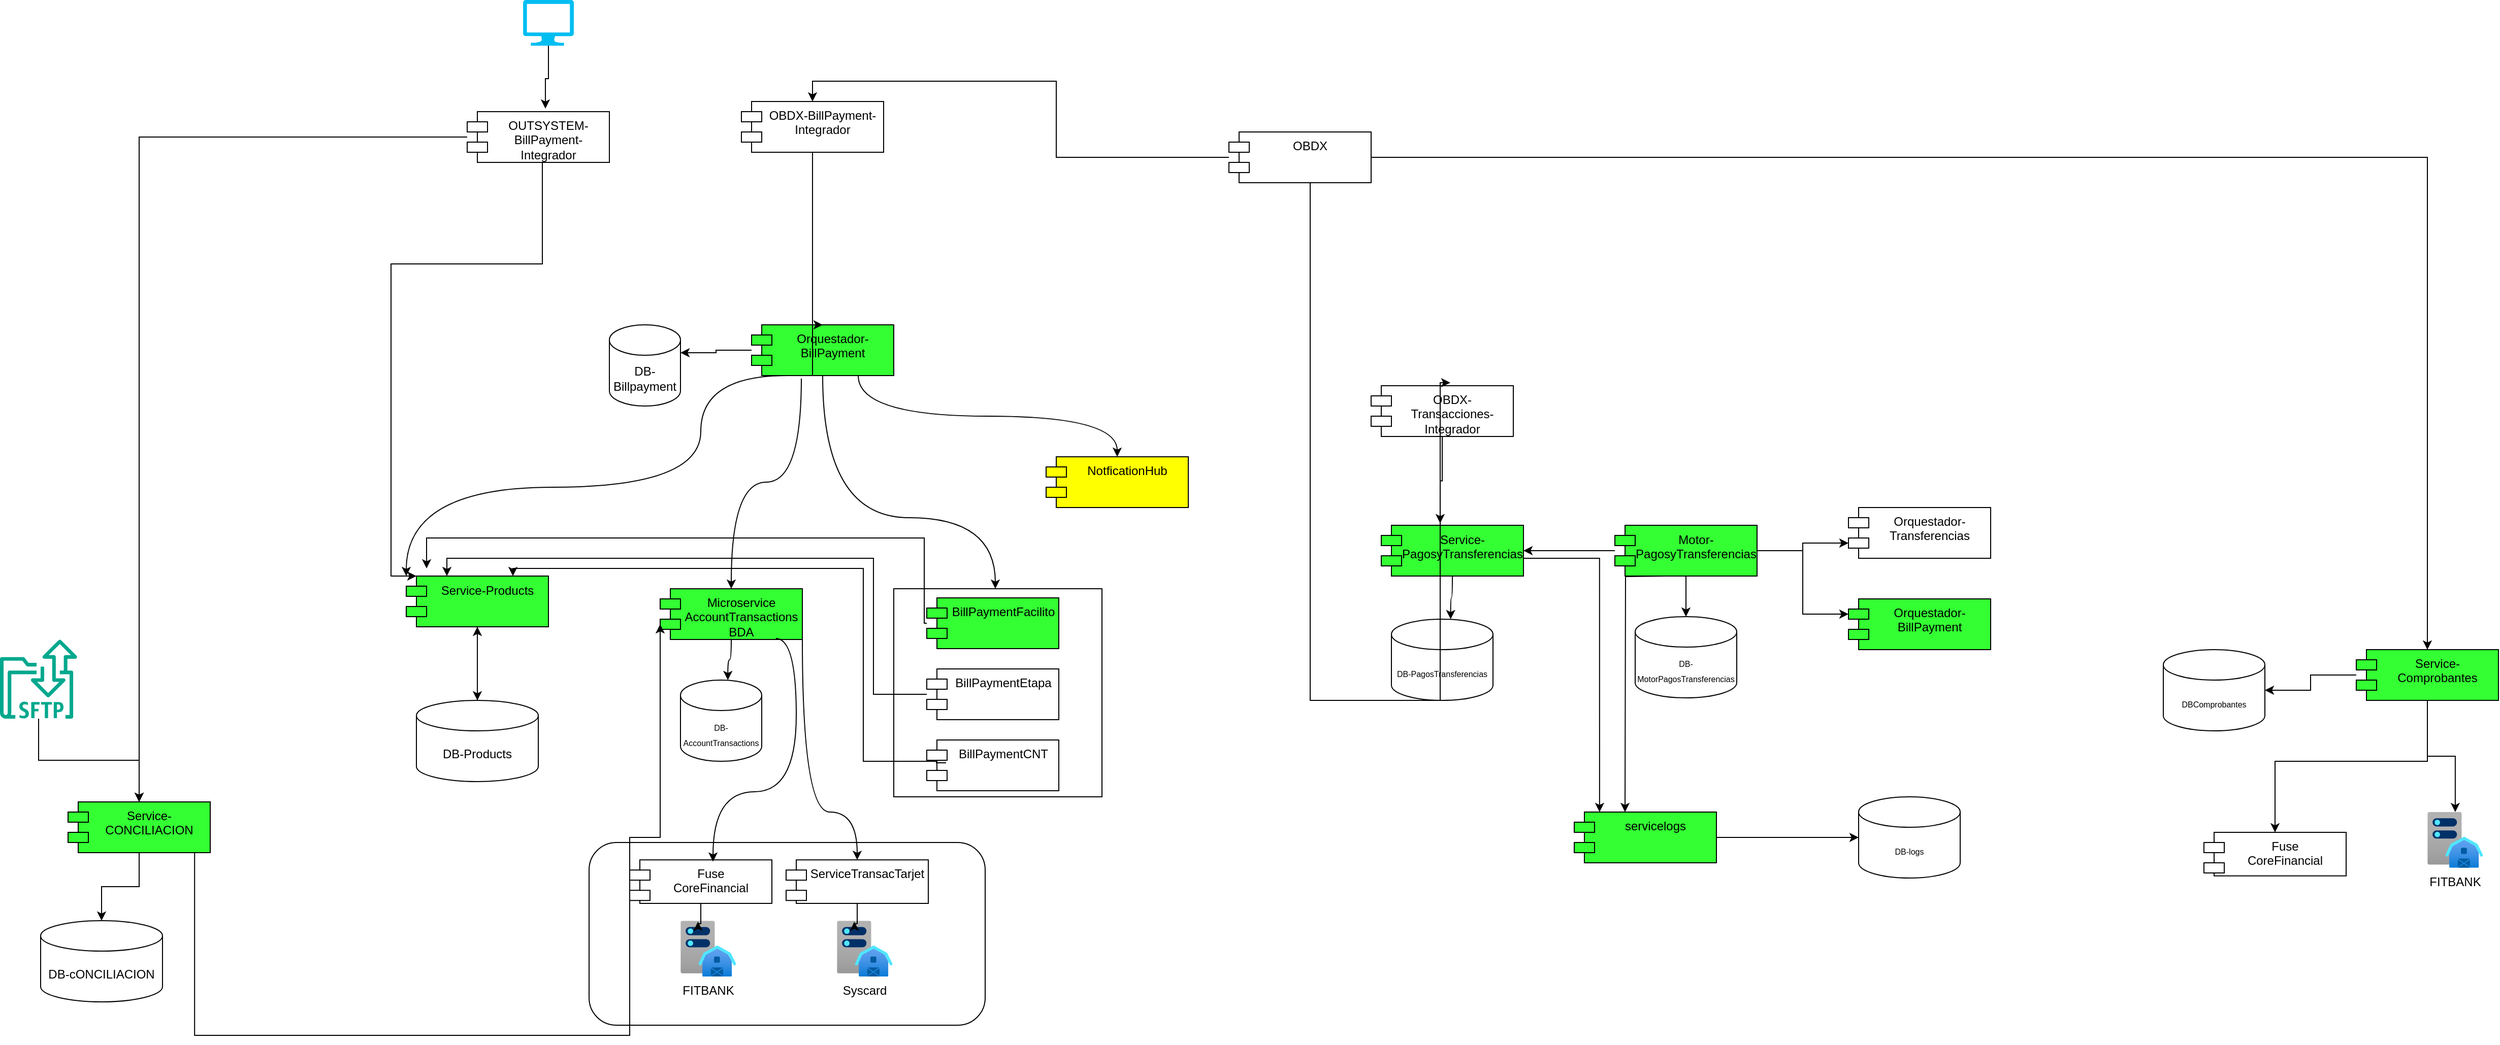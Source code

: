 <mxfile version="26.0.10">
  <diagram name="Página-1" id="XCKeInOInlcj9foHm_Fp">
    <mxGraphModel dx="3316" dy="2133" grid="1" gridSize="10" guides="1" tooltips="1" connect="1" arrows="1" fold="1" page="1" pageScale="1" pageWidth="827" pageHeight="1169" math="0" shadow="0">
      <root>
        <mxCell id="0" />
        <mxCell id="1" parent="0" />
        <mxCell id="2I8H6bCsuLiJTHf2caEf-4" style="edgeStyle=orthogonalEdgeStyle;rounded=0;orthogonalLoop=1;jettySize=auto;html=1;curved=1;exitX=0.25;exitY=1;exitDx=0;exitDy=0;" edge="1" parent="1" source="WF7nc1QoSieEs7M4DVRX-1" target="WF7nc1QoSieEs7M4DVRX-10">
          <mxGeometry relative="1" as="geometry">
            <mxPoint x="360" y="-535" as="sourcePoint" />
            <mxPoint x="30" y="-452" as="targetPoint" />
            <Array as="points">
              <mxPoint x="310" y="-650" />
              <mxPoint x="310" y="-540" />
              <mxPoint x="20" y="-540" />
            </Array>
          </mxGeometry>
        </mxCell>
        <mxCell id="2I8H6bCsuLiJTHf2caEf-5" style="edgeStyle=orthogonalEdgeStyle;rounded=0;orthogonalLoop=1;jettySize=auto;html=1;entryX=0.5;entryY=0;entryDx=0;entryDy=0;exitX=0.35;exitY=1.06;exitDx=0;exitDy=0;curved=1;exitPerimeter=0;" edge="1" parent="1" source="WF7nc1QoSieEs7M4DVRX-1" target="2I8H6bCsuLiJTHf2caEf-1">
          <mxGeometry relative="1" as="geometry" />
        </mxCell>
        <mxCell id="WF7nc1QoSieEs7M4DVRX-1" value="Orquestador-BillPayment" style="shape=module;align=left;spacingLeft=20;align=center;verticalAlign=top;whiteSpace=wrap;html=1;fillColor=light-dark(#33FF33,var(--ge-dark-color, #121212));" vertex="1" parent="1">
          <mxGeometry x="360" y="-700" width="140" height="50" as="geometry" />
        </mxCell>
        <mxCell id="WF7nc1QoSieEs7M4DVRX-2" value="DB-Billpayment" style="shape=cylinder3;whiteSpace=wrap;html=1;boundedLbl=1;backgroundOutline=1;size=15;" vertex="1" parent="1">
          <mxGeometry x="220" y="-700" width="70" height="80" as="geometry" />
        </mxCell>
        <mxCell id="WF7nc1QoSieEs7M4DVRX-8" value="" style="group;fillColor=#33FF33;" vertex="1" connectable="0" parent="1">
          <mxGeometry x="500" y="-440" width="205" height="205" as="geometry" />
        </mxCell>
        <mxCell id="WF7nc1QoSieEs7M4DVRX-7" value="" style="whiteSpace=wrap;html=1;aspect=fixed;" vertex="1" parent="WF7nc1QoSieEs7M4DVRX-8">
          <mxGeometry width="205" height="205" as="geometry" />
        </mxCell>
        <mxCell id="WF7nc1QoSieEs7M4DVRX-4" value="BillPaymentCNT" style="shape=module;align=left;spacingLeft=20;align=center;verticalAlign=top;whiteSpace=wrap;html=1;" vertex="1" parent="WF7nc1QoSieEs7M4DVRX-8">
          <mxGeometry x="32.5" y="149" width="130" height="50" as="geometry" />
        </mxCell>
        <mxCell id="WF7nc1QoSieEs7M4DVRX-5" value="BillPaymentEtapa" style="shape=module;align=left;spacingLeft=20;align=center;verticalAlign=top;whiteSpace=wrap;html=1;" vertex="1" parent="WF7nc1QoSieEs7M4DVRX-8">
          <mxGeometry x="32.5" y="79" width="130" height="50" as="geometry" />
        </mxCell>
        <mxCell id="WF7nc1QoSieEs7M4DVRX-6" value="BillPaymentFacilito" style="shape=module;align=left;spacingLeft=20;align=center;verticalAlign=top;whiteSpace=wrap;html=1;fillColor=light-dark(#33FF33,var(--ge-dark-color, #121212));" vertex="1" parent="WF7nc1QoSieEs7M4DVRX-8">
          <mxGeometry x="32.5" y="9" width="130" height="50" as="geometry" />
        </mxCell>
        <mxCell id="2I8H6bCsuLiJTHf2caEf-83" style="edgeStyle=orthogonalEdgeStyle;rounded=0;orthogonalLoop=1;jettySize=auto;html=1;" edge="1" parent="1" source="WF7nc1QoSieEs7M4DVRX-10" target="WF7nc1QoSieEs7M4DVRX-11">
          <mxGeometry relative="1" as="geometry" />
        </mxCell>
        <mxCell id="WF7nc1QoSieEs7M4DVRX-10" value="Service-Products" style="shape=module;align=left;spacingLeft=20;align=center;verticalAlign=top;whiteSpace=wrap;html=1;fillColor=light-dark(#33FF33,var(--ge-dark-color, #121212));" vertex="1" parent="1">
          <mxGeometry x="20" y="-452.5" width="140" height="50" as="geometry" />
        </mxCell>
        <mxCell id="2I8H6bCsuLiJTHf2caEf-85" value="" style="edgeStyle=orthogonalEdgeStyle;rounded=0;orthogonalLoop=1;jettySize=auto;html=1;" edge="1" parent="1" source="WF7nc1QoSieEs7M4DVRX-11" target="WF7nc1QoSieEs7M4DVRX-10">
          <mxGeometry relative="1" as="geometry" />
        </mxCell>
        <mxCell id="WF7nc1QoSieEs7M4DVRX-11" value="DB-Products" style="shape=cylinder3;whiteSpace=wrap;html=1;boundedLbl=1;backgroundOutline=1;size=15;" vertex="1" parent="1">
          <mxGeometry x="30" y="-330" width="120" height="80" as="geometry" />
        </mxCell>
        <mxCell id="WF7nc1QoSieEs7M4DVRX-13" style="edgeStyle=orthogonalEdgeStyle;rounded=0;orthogonalLoop=1;jettySize=auto;html=1;entryX=1;entryY=0;entryDx=0;entryDy=27.5;entryPerimeter=0;" edge="1" parent="1" source="WF7nc1QoSieEs7M4DVRX-1" target="WF7nc1QoSieEs7M4DVRX-2">
          <mxGeometry relative="1" as="geometry" />
        </mxCell>
        <mxCell id="2I8H6bCsuLiJTHf2caEf-1" value="Microservice&lt;br style=&quot;border-color: var(--border-color);&quot;&gt;AccountTransactions&lt;div&gt;BDA&lt;/div&gt;" style="shape=module;align=left;spacingLeft=20;align=center;verticalAlign=top;whiteSpace=wrap;html=1;fillColor=light-dark(#33FF33,var(--ge-dark-color, #121212));" vertex="1" parent="1">
          <mxGeometry x="270" y="-440" width="140" height="50" as="geometry" />
        </mxCell>
        <mxCell id="2I8H6bCsuLiJTHf2caEf-2" value="&lt;font style=&quot;font-size: 8px;&quot;&gt;DB-AccountTransactions&lt;/font&gt;" style="shape=cylinder3;whiteSpace=wrap;html=1;boundedLbl=1;backgroundOutline=1;size=15;" vertex="1" parent="1">
          <mxGeometry x="290" y="-350" width="80" height="80" as="geometry" />
        </mxCell>
        <mxCell id="2I8H6bCsuLiJTHf2caEf-3" style="edgeStyle=orthogonalEdgeStyle;rounded=0;orthogonalLoop=1;jettySize=auto;html=1;entryX=0.583;entryY=0;entryDx=0;entryDy=0;entryPerimeter=0;curved=1;" edge="1" parent="1" source="2I8H6bCsuLiJTHf2caEf-1" target="2I8H6bCsuLiJTHf2caEf-2">
          <mxGeometry relative="1" as="geometry" />
        </mxCell>
        <mxCell id="2I8H6bCsuLiJTHf2caEf-11" style="edgeStyle=orthogonalEdgeStyle;rounded=0;orthogonalLoop=1;jettySize=auto;html=1;curved=1;exitX=0.5;exitY=1;exitDx=0;exitDy=0;" edge="1" parent="1" source="WF7nc1QoSieEs7M4DVRX-1">
          <mxGeometry relative="1" as="geometry">
            <mxPoint x="600" y="-440" as="targetPoint" />
            <Array as="points">
              <mxPoint x="430" y="-510" />
              <mxPoint x="600" y="-510" />
            </Array>
          </mxGeometry>
        </mxCell>
        <mxCell id="2I8H6bCsuLiJTHf2caEf-14" value="NotficationHub" style="shape=module;align=left;spacingLeft=20;align=center;verticalAlign=top;whiteSpace=wrap;html=1;fillColor=light-dark(#FFFF00,var(--ge-dark-color, #121212));" vertex="1" parent="1">
          <mxGeometry x="650" y="-570" width="140" height="50" as="geometry" />
        </mxCell>
        <mxCell id="2I8H6bCsuLiJTHf2caEf-15" style="edgeStyle=orthogonalEdgeStyle;rounded=0;orthogonalLoop=1;jettySize=auto;html=1;entryX=0.5;entryY=0;entryDx=0;entryDy=0;curved=1;exitX=0.75;exitY=1;exitDx=0;exitDy=0;" edge="1" parent="1" source="WF7nc1QoSieEs7M4DVRX-1" target="2I8H6bCsuLiJTHf2caEf-14">
          <mxGeometry relative="1" as="geometry" />
        </mxCell>
        <mxCell id="2I8H6bCsuLiJTHf2caEf-24" value="" style="group" vertex="1" connectable="0" parent="1">
          <mxGeometry x="200" y="-190" width="390" height="180" as="geometry" />
        </mxCell>
        <mxCell id="2I8H6bCsuLiJTHf2caEf-22" value="" style="rounded=1;whiteSpace=wrap;html=1;" vertex="1" parent="2I8H6bCsuLiJTHf2caEf-24">
          <mxGeometry width="390" height="180" as="geometry" />
        </mxCell>
        <mxCell id="2I8H6bCsuLiJTHf2caEf-8" value="FITBANK" style="aspect=fixed;html=1;points=[];align=center;image;fontSize=12;image=img/lib/azure2/general/Server_Farm.svg;" vertex="1" parent="2I8H6bCsuLiJTHf2caEf-24">
          <mxGeometry x="90" y="77.143" width="54.857" height="54.857" as="geometry" />
        </mxCell>
        <mxCell id="2I8H6bCsuLiJTHf2caEf-16" value="Fuse&lt;br&gt;CoreFinancial" style="shape=module;align=left;spacingLeft=20;align=center;verticalAlign=top;whiteSpace=wrap;html=1;" vertex="1" parent="2I8H6bCsuLiJTHf2caEf-24">
          <mxGeometry x="40" y="17.143" width="140" height="42.857" as="geometry" />
        </mxCell>
        <mxCell id="2I8H6bCsuLiJTHf2caEf-17" style="edgeStyle=orthogonalEdgeStyle;rounded=0;orthogonalLoop=1;jettySize=auto;html=1;entryX=0.313;entryY=0.016;entryDx=0;entryDy=0;entryPerimeter=0;" edge="1" parent="2I8H6bCsuLiJTHf2caEf-24" source="2I8H6bCsuLiJTHf2caEf-16" target="2I8H6bCsuLiJTHf2caEf-8">
          <mxGeometry relative="1" as="geometry" />
        </mxCell>
        <mxCell id="2I8H6bCsuLiJTHf2caEf-18" value="Syscard" style="aspect=fixed;html=1;points=[];align=center;image;fontSize=12;image=img/lib/azure2/general/Server_Farm.svg;" vertex="1" parent="2I8H6bCsuLiJTHf2caEf-24">
          <mxGeometry x="244" y="77.143" width="54.857" height="54.857" as="geometry" />
        </mxCell>
        <mxCell id="2I8H6bCsuLiJTHf2caEf-19" value="ServiceTransacTarjet" style="shape=module;align=left;spacingLeft=20;align=center;verticalAlign=top;whiteSpace=wrap;html=1;" vertex="1" parent="2I8H6bCsuLiJTHf2caEf-24">
          <mxGeometry x="194" y="17.143" width="140" height="42.857" as="geometry" />
        </mxCell>
        <mxCell id="2I8H6bCsuLiJTHf2caEf-20" style="edgeStyle=orthogonalEdgeStyle;rounded=0;orthogonalLoop=1;jettySize=auto;html=1;entryX=0.313;entryY=0.016;entryDx=0;entryDy=0;entryPerimeter=0;" edge="1" parent="2I8H6bCsuLiJTHf2caEf-24" source="2I8H6bCsuLiJTHf2caEf-19" target="2I8H6bCsuLiJTHf2caEf-18">
          <mxGeometry relative="1" as="geometry" />
        </mxCell>
        <mxCell id="2I8H6bCsuLiJTHf2caEf-9" style="edgeStyle=orthogonalEdgeStyle;rounded=0;orthogonalLoop=1;jettySize=auto;html=1;entryX=0.586;entryY=0.04;entryDx=0;entryDy=0;curved=1;exitX=0.814;exitY=0.98;exitDx=0;exitDy=0;exitPerimeter=0;entryPerimeter=0;" edge="1" parent="1" source="2I8H6bCsuLiJTHf2caEf-1" target="2I8H6bCsuLiJTHf2caEf-16">
          <mxGeometry relative="1" as="geometry">
            <mxPoint x="490" y="-579" as="sourcePoint" />
            <mxPoint x="794.98" y="-390" as="targetPoint" />
            <Array as="points">
              <mxPoint x="404" y="-240" />
              <mxPoint x="322" y="-240" />
            </Array>
          </mxGeometry>
        </mxCell>
        <mxCell id="2I8H6bCsuLiJTHf2caEf-23" style="edgeStyle=orthogonalEdgeStyle;rounded=0;orthogonalLoop=1;jettySize=auto;html=1;curved=1;entryX=0.5;entryY=0;entryDx=0;entryDy=0;" edge="1" parent="1" source="2I8H6bCsuLiJTHf2caEf-1" target="2I8H6bCsuLiJTHf2caEf-19">
          <mxGeometry relative="1" as="geometry">
            <Array as="points">
              <mxPoint x="410" y="-220" />
              <mxPoint x="464" y="-220" />
            </Array>
          </mxGeometry>
        </mxCell>
        <mxCell id="2I8H6bCsuLiJTHf2caEf-28" style="edgeStyle=orthogonalEdgeStyle;rounded=0;orthogonalLoop=1;jettySize=auto;html=1;entryX=0.5;entryY=0;entryDx=0;entryDy=0;" edge="1" parent="1" source="2I8H6bCsuLiJTHf2caEf-25" target="2I8H6bCsuLiJTHf2caEf-26">
          <mxGeometry relative="1" as="geometry" />
        </mxCell>
        <mxCell id="2I8H6bCsuLiJTHf2caEf-76" style="edgeStyle=orthogonalEdgeStyle;rounded=0;orthogonalLoop=1;jettySize=auto;html=1;" edge="1" parent="1" source="2I8H6bCsuLiJTHf2caEf-25" target="2I8H6bCsuLiJTHf2caEf-74">
          <mxGeometry relative="1" as="geometry" />
        </mxCell>
        <mxCell id="2I8H6bCsuLiJTHf2caEf-25" value="OBDX" style="shape=module;align=left;spacingLeft=20;align=center;verticalAlign=top;whiteSpace=wrap;html=1;" vertex="1" parent="1">
          <mxGeometry x="830" y="-890" width="140" height="50" as="geometry" />
        </mxCell>
        <mxCell id="2I8H6bCsuLiJTHf2caEf-26" value="OBDX-BillPayment-Integrador" style="shape=module;align=left;spacingLeft=20;align=center;verticalAlign=top;whiteSpace=wrap;html=1;" vertex="1" parent="1">
          <mxGeometry x="350" y="-920" width="140" height="50" as="geometry" />
        </mxCell>
        <mxCell id="2I8H6bCsuLiJTHf2caEf-29" style="edgeStyle=orthogonalEdgeStyle;rounded=0;orthogonalLoop=1;jettySize=auto;html=1;entryX=0.5;entryY=0;entryDx=0;entryDy=0;" edge="1" parent="1" source="2I8H6bCsuLiJTHf2caEf-26" target="WF7nc1QoSieEs7M4DVRX-1">
          <mxGeometry relative="1" as="geometry">
            <Array as="points">
              <mxPoint x="420" y="-650" />
              <mxPoint x="420" y="-650" />
            </Array>
          </mxGeometry>
        </mxCell>
        <mxCell id="2I8H6bCsuLiJTHf2caEf-30" value="OBDX-Transacciones-Integrador" style="shape=module;align=left;spacingLeft=20;align=center;verticalAlign=top;whiteSpace=wrap;html=1;" vertex="1" parent="1">
          <mxGeometry x="970" y="-640" width="140" height="50" as="geometry" />
        </mxCell>
        <mxCell id="2I8H6bCsuLiJTHf2caEf-66" style="edgeStyle=orthogonalEdgeStyle;rounded=0;orthogonalLoop=1;jettySize=auto;html=1;" edge="1" parent="1" source="2I8H6bCsuLiJTHf2caEf-31" target="2I8H6bCsuLiJTHf2caEf-60">
          <mxGeometry relative="1" as="geometry" />
        </mxCell>
        <mxCell id="2I8H6bCsuLiJTHf2caEf-31" value="OUTSYSTEM-BillPayment-Integrador" style="shape=module;align=left;spacingLeft=20;align=center;verticalAlign=top;whiteSpace=wrap;html=1;" vertex="1" parent="1">
          <mxGeometry x="80" y="-910" width="140" height="50" as="geometry" />
        </mxCell>
        <mxCell id="2I8H6bCsuLiJTHf2caEf-32" style="edgeStyle=orthogonalEdgeStyle;rounded=0;orthogonalLoop=1;jettySize=auto;html=1;entryX=0;entryY=0;entryDx=10;entryDy=0;entryPerimeter=0;" edge="1" parent="1" source="2I8H6bCsuLiJTHf2caEf-31" target="WF7nc1QoSieEs7M4DVRX-10">
          <mxGeometry relative="1" as="geometry">
            <mxPoint x="153" y="-440" as="targetPoint" />
            <Array as="points">
              <mxPoint x="154" y="-760" />
              <mxPoint x="5" y="-760" />
            </Array>
          </mxGeometry>
        </mxCell>
        <mxCell id="2I8H6bCsuLiJTHf2caEf-33" value="" style="verticalLabelPosition=bottom;html=1;verticalAlign=top;align=center;strokeColor=none;fillColor=#00BEF2;shape=mxgraph.azure.computer;pointerEvents=1;" vertex="1" parent="1">
          <mxGeometry x="135" y="-1020" width="50" height="45" as="geometry" />
        </mxCell>
        <mxCell id="2I8H6bCsuLiJTHf2caEf-34" style="edgeStyle=orthogonalEdgeStyle;rounded=0;orthogonalLoop=1;jettySize=auto;html=1;entryX=0.55;entryY=-0.06;entryDx=0;entryDy=0;entryPerimeter=0;" edge="1" parent="1" source="2I8H6bCsuLiJTHf2caEf-33" target="2I8H6bCsuLiJTHf2caEf-31">
          <mxGeometry relative="1" as="geometry" />
        </mxCell>
        <mxCell id="2I8H6bCsuLiJTHf2caEf-35" value="Service-PagosyTransferencias" style="shape=module;align=left;spacingLeft=20;align=center;verticalAlign=top;whiteSpace=wrap;html=1;fillColor=light-dark(#33FF33,var(--ge-dark-color, #121212));" vertex="1" parent="1">
          <mxGeometry x="980" y="-502.5" width="140" height="50" as="geometry" />
        </mxCell>
        <mxCell id="2I8H6bCsuLiJTHf2caEf-36" value="&lt;span style=&quot;font-size: 8px;&quot;&gt;DB-PagosTransferencias&lt;/span&gt;" style="shape=cylinder3;whiteSpace=wrap;html=1;boundedLbl=1;backgroundOutline=1;size=15;" vertex="1" parent="1">
          <mxGeometry x="990" y="-410" width="100" height="80" as="geometry" />
        </mxCell>
        <mxCell id="2I8H6bCsuLiJTHf2caEf-37" style="edgeStyle=orthogonalEdgeStyle;rounded=0;orthogonalLoop=1;jettySize=auto;html=1;entryX=0.583;entryY=0;entryDx=0;entryDy=0;entryPerimeter=0;curved=1;" edge="1" parent="1" source="2I8H6bCsuLiJTHf2caEf-35" target="2I8H6bCsuLiJTHf2caEf-36">
          <mxGeometry relative="1" as="geometry" />
        </mxCell>
        <mxCell id="2I8H6bCsuLiJTHf2caEf-39" style="edgeStyle=orthogonalEdgeStyle;rounded=0;orthogonalLoop=1;jettySize=auto;html=1;entryX=1;entryY=0.5;entryDx=0;entryDy=0;" edge="1" parent="1" source="2I8H6bCsuLiJTHf2caEf-38" target="2I8H6bCsuLiJTHf2caEf-35">
          <mxGeometry relative="1" as="geometry" />
        </mxCell>
        <mxCell id="2I8H6bCsuLiJTHf2caEf-43" style="edgeStyle=orthogonalEdgeStyle;rounded=0;orthogonalLoop=1;jettySize=auto;html=1;" edge="1" parent="1" source="2I8H6bCsuLiJTHf2caEf-38" target="2I8H6bCsuLiJTHf2caEf-42">
          <mxGeometry relative="1" as="geometry" />
        </mxCell>
        <mxCell id="2I8H6bCsuLiJTHf2caEf-54" style="edgeStyle=orthogonalEdgeStyle;rounded=0;orthogonalLoop=1;jettySize=auto;html=1;" edge="1" parent="1">
          <mxGeometry relative="1" as="geometry">
            <mxPoint x="1260" y="-452.5" as="sourcePoint" />
            <mxPoint x="1220" y="-220.0" as="targetPoint" />
          </mxGeometry>
        </mxCell>
        <mxCell id="2I8H6bCsuLiJTHf2caEf-38" value="Motor-PagosyTransferencias" style="shape=module;align=left;spacingLeft=20;align=center;verticalAlign=top;whiteSpace=wrap;html=1;fillColor=light-dark(#33FF33,var(--ge-dark-color, #121212));" vertex="1" parent="1">
          <mxGeometry x="1210" y="-502.5" width="140" height="50" as="geometry" />
        </mxCell>
        <mxCell id="2I8H6bCsuLiJTHf2caEf-40" style="edgeStyle=orthogonalEdgeStyle;rounded=0;orthogonalLoop=1;jettySize=auto;html=1;entryX=0.557;entryY=-0.06;entryDx=0;entryDy=0;entryPerimeter=0;" edge="1" parent="1" source="2I8H6bCsuLiJTHf2caEf-25" target="2I8H6bCsuLiJTHf2caEf-30">
          <mxGeometry relative="1" as="geometry">
            <Array as="points">
              <mxPoint x="910" y="-330" />
              <mxPoint x="1038" y="-330" />
            </Array>
          </mxGeometry>
        </mxCell>
        <mxCell id="2I8H6bCsuLiJTHf2caEf-41" style="edgeStyle=orthogonalEdgeStyle;rounded=0;orthogonalLoop=1;jettySize=auto;html=1;entryX=0.414;entryY=-0.04;entryDx=0;entryDy=0;entryPerimeter=0;" edge="1" parent="1" source="2I8H6bCsuLiJTHf2caEf-30" target="2I8H6bCsuLiJTHf2caEf-35">
          <mxGeometry relative="1" as="geometry" />
        </mxCell>
        <mxCell id="2I8H6bCsuLiJTHf2caEf-42" value="&lt;span style=&quot;font-size: 8px;&quot;&gt;DB-MotorPagosTransferencias&lt;/span&gt;" style="shape=cylinder3;whiteSpace=wrap;html=1;boundedLbl=1;backgroundOutline=1;size=15;" vertex="1" parent="1">
          <mxGeometry x="1230" y="-412.5" width="100" height="80" as="geometry" />
        </mxCell>
        <mxCell id="2I8H6bCsuLiJTHf2caEf-45" value="Orquestador-Transferencias" style="shape=module;align=left;spacingLeft=20;align=center;verticalAlign=top;whiteSpace=wrap;html=1;" vertex="1" parent="1">
          <mxGeometry x="1440" y="-520" width="140" height="50" as="geometry" />
        </mxCell>
        <mxCell id="2I8H6bCsuLiJTHf2caEf-46" style="edgeStyle=orthogonalEdgeStyle;rounded=0;orthogonalLoop=1;jettySize=auto;html=1;entryX=0;entryY=0;entryDx=0;entryDy=35;entryPerimeter=0;" edge="1" parent="1" source="2I8H6bCsuLiJTHf2caEf-38" target="2I8H6bCsuLiJTHf2caEf-45">
          <mxGeometry relative="1" as="geometry" />
        </mxCell>
        <mxCell id="2I8H6bCsuLiJTHf2caEf-47" value="Orquestador-BillPayment" style="shape=module;align=left;spacingLeft=20;align=center;verticalAlign=top;whiteSpace=wrap;html=1;fillColor=light-dark(#33FF33,var(--ge-dark-color, #121212));" vertex="1" parent="1">
          <mxGeometry x="1440" y="-430" width="140" height="50" as="geometry" />
        </mxCell>
        <mxCell id="2I8H6bCsuLiJTHf2caEf-48" style="edgeStyle=orthogonalEdgeStyle;rounded=0;orthogonalLoop=1;jettySize=auto;html=1;entryX=0;entryY=0;entryDx=0;entryDy=15;entryPerimeter=0;" edge="1" parent="1" source="2I8H6bCsuLiJTHf2caEf-38" target="2I8H6bCsuLiJTHf2caEf-47">
          <mxGeometry relative="1" as="geometry" />
        </mxCell>
        <mxCell id="2I8H6bCsuLiJTHf2caEf-50" style="edgeStyle=orthogonalEdgeStyle;rounded=0;orthogonalLoop=1;jettySize=auto;html=1;" edge="1" parent="1" source="2I8H6bCsuLiJTHf2caEf-51" target="2I8H6bCsuLiJTHf2caEf-52">
          <mxGeometry relative="1" as="geometry" />
        </mxCell>
        <mxCell id="2I8H6bCsuLiJTHf2caEf-51" value="servicelogs" style="shape=module;align=left;spacingLeft=20;align=center;verticalAlign=top;whiteSpace=wrap;html=1;fillColor=light-dark(#33FF33,var(--ge-dark-color, #121212));" vertex="1" parent="1">
          <mxGeometry x="1170" y="-220" width="140" height="50" as="geometry" />
        </mxCell>
        <mxCell id="2I8H6bCsuLiJTHf2caEf-52" value="&lt;span style=&quot;font-size: 8px;&quot;&gt;DB-logs&lt;/span&gt;" style="shape=cylinder3;whiteSpace=wrap;html=1;boundedLbl=1;backgroundOutline=1;size=15;" vertex="1" parent="1">
          <mxGeometry x="1450" y="-235" width="100" height="80" as="geometry" />
        </mxCell>
        <mxCell id="2I8H6bCsuLiJTHf2caEf-53" style="edgeStyle=orthogonalEdgeStyle;rounded=0;orthogonalLoop=1;jettySize=auto;html=1;entryX=0.321;entryY=0.1;entryDx=0;entryDy=0;entryPerimeter=0;exitX=1;exitY=1;exitDx=0;exitDy=0;" edge="1" parent="1" source="2I8H6bCsuLiJTHf2caEf-35">
          <mxGeometry relative="1" as="geometry">
            <mxPoint x="1100" y="-482.5" as="sourcePoint" />
            <mxPoint x="1194.94" y="-220" as="targetPoint" />
            <Array as="points">
              <mxPoint x="1120" y="-470" />
              <mxPoint x="1195" y="-470" />
            </Array>
          </mxGeometry>
        </mxCell>
        <mxCell id="2I8H6bCsuLiJTHf2caEf-55" style="edgeStyle=orthogonalEdgeStyle;rounded=0;orthogonalLoop=1;jettySize=auto;html=1;" edge="1" parent="1" source="WF7nc1QoSieEs7M4DVRX-6">
          <mxGeometry relative="1" as="geometry">
            <mxPoint x="40" y="-460" as="targetPoint" />
            <Array as="points">
              <mxPoint x="530" y="-406" />
              <mxPoint x="530" y="-490" />
              <mxPoint x="40" y="-490" />
            </Array>
          </mxGeometry>
        </mxCell>
        <mxCell id="2I8H6bCsuLiJTHf2caEf-56" style="edgeStyle=orthogonalEdgeStyle;rounded=0;orthogonalLoop=1;jettySize=auto;html=1;" edge="1" parent="1" source="WF7nc1QoSieEs7M4DVRX-5" target="WF7nc1QoSieEs7M4DVRX-10">
          <mxGeometry relative="1" as="geometry">
            <Array as="points">
              <mxPoint x="480" y="-336" />
              <mxPoint x="480" y="-470" />
              <mxPoint x="60" y="-470" />
            </Array>
          </mxGeometry>
        </mxCell>
        <mxCell id="2I8H6bCsuLiJTHf2caEf-57" style="edgeStyle=orthogonalEdgeStyle;rounded=0;orthogonalLoop=1;jettySize=auto;html=1;entryX=0.75;entryY=0;entryDx=0;entryDy=0;exitX=0.146;exitY=0.449;exitDx=0;exitDy=0;exitPerimeter=0;" edge="1" parent="1" source="WF7nc1QoSieEs7M4DVRX-4" target="WF7nc1QoSieEs7M4DVRX-10">
          <mxGeometry relative="1" as="geometry">
            <mxPoint x="542.5" y="-325.923" as="sourcePoint" />
            <mxPoint x="110" y="-460" as="targetPoint" />
            <Array as="points">
              <mxPoint x="542" y="-269" />
              <mxPoint x="470" y="-270" />
              <mxPoint x="470" y="-460" />
              <mxPoint x="100" y="-460" />
            </Array>
          </mxGeometry>
        </mxCell>
        <mxCell id="2I8H6bCsuLiJTHf2caEf-62" style="edgeStyle=orthogonalEdgeStyle;rounded=0;orthogonalLoop=1;jettySize=auto;html=1;" edge="1" parent="1" source="2I8H6bCsuLiJTHf2caEf-60" target="2I8H6bCsuLiJTHf2caEf-61">
          <mxGeometry relative="1" as="geometry" />
        </mxCell>
        <mxCell id="2I8H6bCsuLiJTHf2caEf-63" style="edgeStyle=orthogonalEdgeStyle;rounded=0;orthogonalLoop=1;jettySize=auto;html=1;entryX=0;entryY=0;entryDx=0;entryDy=35;entryPerimeter=0;exitX=0.89;exitY=0.937;exitDx=0;exitDy=0;exitPerimeter=0;" edge="1" parent="1" source="2I8H6bCsuLiJTHf2caEf-60" target="2I8H6bCsuLiJTHf2caEf-1">
          <mxGeometry relative="1" as="geometry">
            <mxPoint x="-313" y="64.92" as="sourcePoint" />
            <mxPoint x="220" y="39.92" as="targetPoint" />
            <Array as="points">
              <mxPoint x="-188" />
              <mxPoint x="240" />
              <mxPoint x="240" y="-195" />
            </Array>
          </mxGeometry>
        </mxCell>
        <mxCell id="2I8H6bCsuLiJTHf2caEf-60" value="Service-CONCILIACION" style="shape=module;align=left;spacingLeft=20;align=center;verticalAlign=top;whiteSpace=wrap;html=1;fillColor=light-dark(#33FF33,var(--ge-dark-color, #121212));" vertex="1" parent="1">
          <mxGeometry x="-313" y="-230" width="140" height="50" as="geometry" />
        </mxCell>
        <mxCell id="2I8H6bCsuLiJTHf2caEf-61" value="DB-cONCILIACION" style="shape=cylinder3;whiteSpace=wrap;html=1;boundedLbl=1;backgroundOutline=1;size=15;" vertex="1" parent="1">
          <mxGeometry x="-340" y="-113" width="120" height="80" as="geometry" />
        </mxCell>
        <mxCell id="2I8H6bCsuLiJTHf2caEf-65" style="edgeStyle=orthogonalEdgeStyle;rounded=0;orthogonalLoop=1;jettySize=auto;html=1;" edge="1" parent="1" source="2I8H6bCsuLiJTHf2caEf-64" target="2I8H6bCsuLiJTHf2caEf-60">
          <mxGeometry relative="1" as="geometry" />
        </mxCell>
        <mxCell id="2I8H6bCsuLiJTHf2caEf-64" value="" style="sketch=0;outlineConnect=0;fontColor=#232F3E;gradientColor=none;fillColor=#01A88D;strokeColor=none;dashed=0;verticalLabelPosition=bottom;verticalAlign=top;align=center;html=1;fontSize=12;fontStyle=0;aspect=fixed;shape=mxgraph.aws4.transfer_for_sftp_resource;" vertex="1" parent="1">
          <mxGeometry x="-380" y="-390" width="76" height="78" as="geometry" />
        </mxCell>
        <mxCell id="2I8H6bCsuLiJTHf2caEf-80" style="edgeStyle=orthogonalEdgeStyle;rounded=0;orthogonalLoop=1;jettySize=auto;html=1;entryX=0.5;entryY=0;entryDx=0;entryDy=0;" edge="1" parent="1" source="2I8H6bCsuLiJTHf2caEf-74" target="2I8H6bCsuLiJTHf2caEf-79">
          <mxGeometry relative="1" as="geometry">
            <Array as="points">
              <mxPoint x="2010" y="-270" />
              <mxPoint x="1860" y="-270" />
            </Array>
          </mxGeometry>
        </mxCell>
        <mxCell id="2I8H6bCsuLiJTHf2caEf-81" style="edgeStyle=orthogonalEdgeStyle;rounded=0;orthogonalLoop=1;jettySize=auto;html=1;" edge="1" parent="1" source="2I8H6bCsuLiJTHf2caEf-74" target="2I8H6bCsuLiJTHf2caEf-78">
          <mxGeometry relative="1" as="geometry" />
        </mxCell>
        <mxCell id="2I8H6bCsuLiJTHf2caEf-74" value="Service-Comprobantes" style="shape=module;align=left;spacingLeft=20;align=center;verticalAlign=top;whiteSpace=wrap;html=1;fillColor=light-dark(#33FF33,var(--ge-dark-color, #121212));" vertex="1" parent="1">
          <mxGeometry x="1940" y="-380" width="140" height="50" as="geometry" />
        </mxCell>
        <mxCell id="2I8H6bCsuLiJTHf2caEf-75" value="&lt;span style=&quot;font-size: 8px;&quot;&gt;DBComprobantes&lt;/span&gt;" style="shape=cylinder3;whiteSpace=wrap;html=1;boundedLbl=1;backgroundOutline=1;size=15;" vertex="1" parent="1">
          <mxGeometry x="1750" y="-380" width="100" height="80" as="geometry" />
        </mxCell>
        <mxCell id="2I8H6bCsuLiJTHf2caEf-77" style="edgeStyle=orthogonalEdgeStyle;rounded=0;orthogonalLoop=1;jettySize=auto;html=1;entryX=1;entryY=0.5;entryDx=0;entryDy=0;entryPerimeter=0;" edge="1" parent="1" source="2I8H6bCsuLiJTHf2caEf-74" target="2I8H6bCsuLiJTHf2caEf-75">
          <mxGeometry relative="1" as="geometry" />
        </mxCell>
        <mxCell id="2I8H6bCsuLiJTHf2caEf-78" value="FITBANK" style="aspect=fixed;html=1;points=[];align=center;image;fontSize=12;image=img/lib/azure2/general/Server_Farm.svg;" vertex="1" parent="1">
          <mxGeometry x="2010" y="-219.997" width="54.857" height="54.857" as="geometry" />
        </mxCell>
        <mxCell id="2I8H6bCsuLiJTHf2caEf-79" value="Fuse&lt;br&gt;CoreFinancial" style="shape=module;align=left;spacingLeft=20;align=center;verticalAlign=top;whiteSpace=wrap;html=1;" vertex="1" parent="1">
          <mxGeometry x="1790" y="-199.997" width="140" height="42.857" as="geometry" />
        </mxCell>
      </root>
    </mxGraphModel>
  </diagram>
</mxfile>
